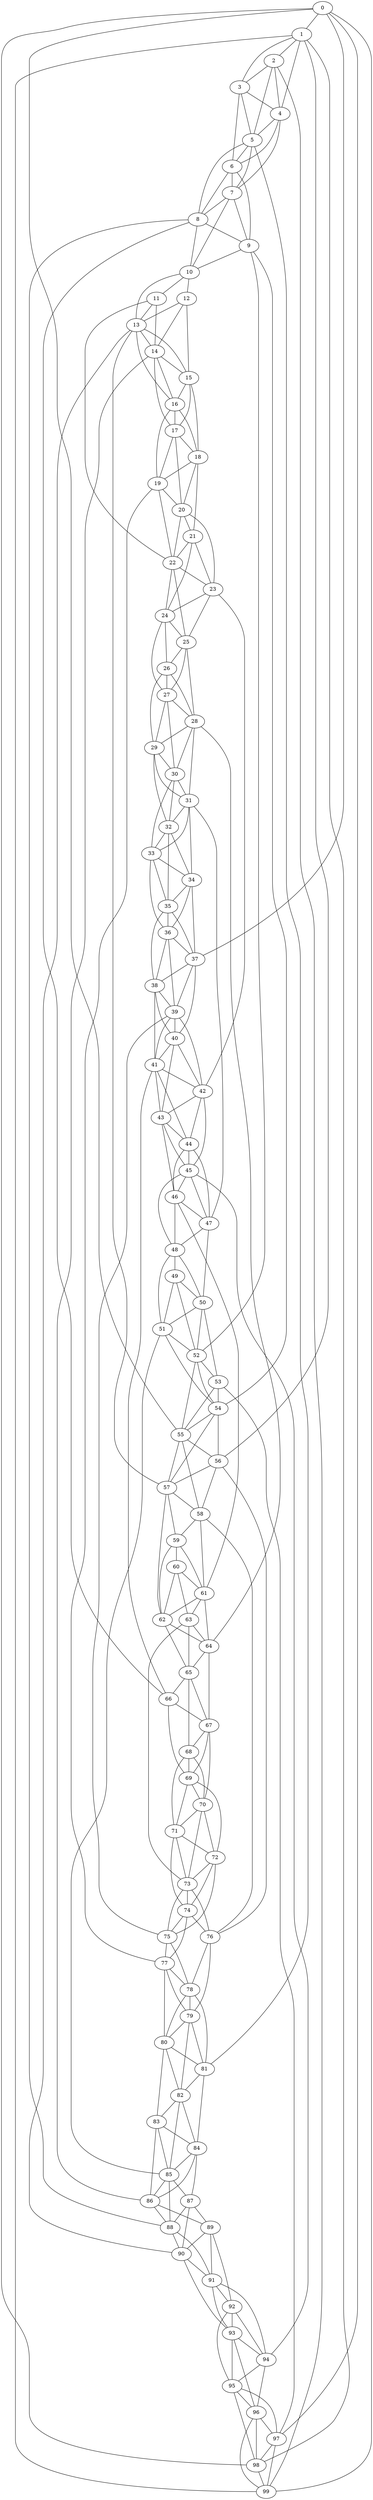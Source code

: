 strict graph "watts_strogatz_graph(100,6,0.1)" {
0;
1;
2;
3;
4;
5;
6;
7;
8;
9;
10;
11;
12;
13;
14;
15;
16;
17;
18;
19;
20;
21;
22;
23;
24;
25;
26;
27;
28;
29;
30;
31;
32;
33;
34;
35;
36;
37;
38;
39;
40;
41;
42;
43;
44;
45;
46;
47;
48;
49;
50;
51;
52;
53;
54;
55;
56;
57;
58;
59;
60;
61;
62;
63;
64;
65;
66;
67;
68;
69;
70;
71;
72;
73;
74;
75;
76;
77;
78;
79;
80;
81;
82;
83;
84;
85;
86;
87;
88;
89;
90;
91;
92;
93;
94;
95;
96;
97;
98;
99;
0 -- 1  [is_available=True, prob="1.0"];
0 -- 37  [is_available=True, prob="1.0"];
0 -- 97  [is_available=True, prob="1.0"];
0 -- 98  [is_available=True, prob="1.0"];
0 -- 99  [is_available=True, prob="1.0"];
0 -- 55  [is_available=True, prob="1.0"];
1 -- 2  [is_available=True, prob="1.0"];
1 -- 99  [is_available=True, prob="0.397629769131"];
1 -- 4  [is_available=True, prob="0.715981504854"];
1 -- 98  [is_available=True, prob="0.315946123156"];
1 -- 3  [is_available=True, prob="0.896056991847"];
1 -- 56  [is_available=True, prob="0.726613929105"];
2 -- 3  [is_available=True, prob="0.4050871522"];
2 -- 4  [is_available=True, prob="0.658511527478"];
2 -- 5  [is_available=True, prob="1.0"];
2 -- 99  [is_available=True, prob="1.0"];
3 -- 4  [is_available=True, prob="1.0"];
3 -- 5  [is_available=True, prob="0.388576547427"];
3 -- 6  [is_available=True, prob="0.586441479677"];
4 -- 5  [is_available=True, prob="1.0"];
4 -- 6  [is_available=True, prob="1.0"];
4 -- 7  [is_available=True, prob="0.804516447608"];
5 -- 6  [is_available=True, prob="0.179222476939"];
5 -- 7  [is_available=True, prob="0.993654679808"];
5 -- 8  [is_available=True, prob="0.848841220612"];
5 -- 81  [is_available=True, prob="1.0"];
6 -- 7  [is_available=True, prob="0.178933346643"];
6 -- 8  [is_available=True, prob="0.716309088256"];
6 -- 9  [is_available=True, prob="0.00679842258366"];
7 -- 8  [is_available=True, prob="0.00967779044209"];
7 -- 9  [is_available=True, prob="0.511399294939"];
7 -- 10  [is_available=True, prob="0.862703577029"];
8 -- 66  [is_available=True, prob="0.688097153904"];
8 -- 9  [is_available=True, prob="1.0"];
8 -- 10  [is_available=True, prob="1.0"];
8 -- 88  [is_available=True, prob="0.736656430037"];
9 -- 10  [is_available=True, prob="1.0"];
9 -- 52  [is_available=True, prob="0.748019419575"];
9 -- 54  [is_available=True, prob="0.870456416956"];
10 -- 11  [is_available=True, prob="0.676274158683"];
10 -- 12  [is_available=True, prob="1.0"];
10 -- 13  [is_available=True, prob="0.850774402822"];
11 -- 13  [is_available=True, prob="0.0466025936472"];
11 -- 14  [is_available=True, prob="0.22712899312"];
11 -- 22  [is_available=True, prob="0.83587892329"];
12 -- 13  [is_available=True, prob="0.0617975724446"];
12 -- 14  [is_available=True, prob="0.047991707142"];
12 -- 15  [is_available=True, prob="0.952961436782"];
13 -- 14  [is_available=True, prob="1.0"];
13 -- 15  [is_available=True, prob="0.903423213058"];
13 -- 16  [is_available=True, prob="0.836878038465"];
13 -- 57  [is_available=True, prob="0.618605064165"];
13 -- 90  [is_available=True, prob="0.5098017801"];
14 -- 15  [is_available=True, prob="0.956189643335"];
14 -- 16  [is_available=True, prob="1.0"];
14 -- 17  [is_available=True, prob="0.756493212925"];
14 -- 86  [is_available=True, prob="1.0"];
15 -- 16  [is_available=True, prob="0.242704243104"];
15 -- 17  [is_available=True, prob="0.344807960915"];
15 -- 18  [is_available=True, prob="0.559823856065"];
16 -- 17  [is_available=True, prob="1.0"];
16 -- 18  [is_available=True, prob="0.386726053939"];
16 -- 19  [is_available=True, prob="0.25159574625"];
17 -- 18  [is_available=True, prob="0.739676319406"];
17 -- 19  [is_available=True, prob="0.100021018132"];
17 -- 20  [is_available=True, prob="0.0707151316036"];
18 -- 19  [is_available=True, prob="1.0"];
18 -- 20  [is_available=True, prob="0.64313104122"];
18 -- 21  [is_available=True, prob="0.0520709049982"];
19 -- 77  [is_available=True, prob="0.463983053357"];
19 -- 20  [is_available=True, prob="0.468850782892"];
19 -- 22  [is_available=True, prob="0.0798658896904"];
20 -- 21  [is_available=True, prob="0.924840085877"];
20 -- 22  [is_available=True, prob="0.357063729254"];
20 -- 23  [is_available=True, prob="0.822803869972"];
21 -- 22  [is_available=True, prob="0.794458618678"];
21 -- 23  [is_available=True, prob="0.827953183338"];
21 -- 24  [is_available=True, prob="1.0"];
22 -- 23  [is_available=True, prob="0.363026152467"];
22 -- 24  [is_available=True, prob="0.312642626145"];
22 -- 25  [is_available=True, prob="1.0"];
23 -- 42  [is_available=True, prob="0.26750686714"];
23 -- 24  [is_available=True, prob="0.83952860913"];
23 -- 25  [is_available=True, prob="0.168133064687"];
24 -- 25  [is_available=True, prob="0.153821757636"];
24 -- 26  [is_available=True, prob="1.0"];
24 -- 27  [is_available=True, prob="0.92252275963"];
25 -- 26  [is_available=True, prob="0.479179748766"];
25 -- 27  [is_available=True, prob="0.448353174893"];
25 -- 28  [is_available=True, prob="0.794610359744"];
26 -- 27  [is_available=True, prob="0.846101720677"];
26 -- 28  [is_available=True, prob="0.088141808147"];
26 -- 29  [is_available=True, prob="0.64899299595"];
27 -- 28  [is_available=True, prob="0.694395744627"];
27 -- 29  [is_available=True, prob="0.24173566469"];
27 -- 30  [is_available=True, prob="0.550540203482"];
28 -- 64  [is_available=True, prob="0.904707508839"];
28 -- 29  [is_available=True, prob="0.00309179959264"];
28 -- 30  [is_available=True, prob="1.0"];
28 -- 31  [is_available=True, prob="1.0"];
29 -- 32  [is_available=True, prob="0.857710475537"];
29 -- 30  [is_available=True, prob="0.98279359018"];
29 -- 31  [is_available=True, prob="0.412638653406"];
30 -- 32  [is_available=True, prob="1.0"];
30 -- 33  [is_available=True, prob="1.0"];
30 -- 31  [is_available=True, prob="0.138546023663"];
31 -- 32  [is_available=True, prob="0.857844933543"];
31 -- 33  [is_available=True, prob="0.931842009551"];
31 -- 34  [is_available=True, prob="1.0"];
31 -- 47  [is_available=True, prob="1.0"];
32 -- 33  [is_available=True, prob="1.0"];
32 -- 34  [is_available=True, prob="1.0"];
32 -- 35  [is_available=True, prob="0.578542490253"];
33 -- 34  [is_available=True, prob="0.897772235345"];
33 -- 35  [is_available=True, prob="0.260124964945"];
33 -- 36  [is_available=True, prob="0.812202009508"];
34 -- 35  [is_available=True, prob="0.077303887537"];
34 -- 36  [is_available=True, prob="0.394105107867"];
34 -- 37  [is_available=True, prob="1.0"];
35 -- 36  [is_available=True, prob="0.488390504859"];
35 -- 37  [is_available=True, prob="0.0474697272274"];
35 -- 38  [is_available=True, prob="0.9780251416"];
36 -- 37  [is_available=True, prob="1.0"];
36 -- 38  [is_available=True, prob="1.0"];
36 -- 39  [is_available=True, prob="0.69257972189"];
37 -- 38  [is_available=True, prob="0.860444827085"];
37 -- 39  [is_available=True, prob="0.834094042233"];
37 -- 40  [is_available=True, prob="1.0"];
38 -- 39  [is_available=True, prob="0.171035023435"];
38 -- 40  [is_available=True, prob="0.746114190698"];
38 -- 41  [is_available=True, prob="0.725639445161"];
39 -- 40  [is_available=True, prob="0.416253811282"];
39 -- 41  [is_available=True, prob="0.952932976799"];
39 -- 42  [is_available=True, prob="0.406515309532"];
39 -- 75  [is_available=True, prob="0.426122264608"];
40 -- 41  [is_available=True, prob="0.415868234824"];
40 -- 42  [is_available=True, prob="0.781289197546"];
40 -- 43  [is_available=True, prob="0.910906621993"];
41 -- 66  [is_available=True, prob="1.0"];
41 -- 42  [is_available=True, prob="0.834454448119"];
41 -- 43  [is_available=True, prob="1.0"];
41 -- 44  [is_available=True, prob="0.368556035326"];
42 -- 43  [is_available=True, prob="1.0"];
42 -- 44  [is_available=True, prob="1.0"];
42 -- 45  [is_available=True, prob="1.0"];
43 -- 44  [is_available=True, prob="1.0"];
43 -- 45  [is_available=True, prob="0.300321701277"];
43 -- 46  [is_available=True, prob="0.124895110223"];
44 -- 45  [is_available=True, prob="0.518778472065"];
44 -- 46  [is_available=True, prob="0.740256384461"];
44 -- 47  [is_available=True, prob="0.996830039526"];
45 -- 46  [is_available=True, prob="1.0"];
45 -- 47  [is_available=True, prob="0.16954463328"];
45 -- 48  [is_available=True, prob="1.0"];
45 -- 94  [is_available=True, prob="1.0"];
46 -- 47  [is_available=True, prob="0.245953347247"];
46 -- 48  [is_available=True, prob="0.0736950185221"];
46 -- 61  [is_available=True, prob="0.0192912743103"];
47 -- 48  [is_available=True, prob="0.829695416227"];
47 -- 50  [is_available=True, prob="0.926648181993"];
48 -- 49  [is_available=True, prob="0.136307605455"];
48 -- 50  [is_available=True, prob="1.0"];
48 -- 51  [is_available=True, prob="0.347949030087"];
49 -- 50  [is_available=True, prob="0.807342120655"];
49 -- 51  [is_available=True, prob="0.545983121509"];
49 -- 52  [is_available=True, prob="0.322187783023"];
50 -- 51  [is_available=True, prob="0.472874763997"];
50 -- 52  [is_available=True, prob="0.755133598378"];
50 -- 53  [is_available=True, prob="1.0"];
51 -- 52  [is_available=True, prob="0.427693895835"];
51 -- 85  [is_available=True, prob="0.089529891204"];
51 -- 54  [is_available=True, prob="1.0"];
52 -- 53  [is_available=True, prob="0.272709520754"];
52 -- 54  [is_available=True, prob="0.0687461148988"];
52 -- 55  [is_available=True, prob="0.995371918394"];
53 -- 97  [is_available=True, prob="0.718514942791"];
53 -- 54  [is_available=True, prob="0.857182090621"];
53 -- 55  [is_available=True, prob="0.601391275348"];
54 -- 55  [is_available=True, prob="0.954355103101"];
54 -- 56  [is_available=True, prob="1.0"];
54 -- 57  [is_available=True, prob="0.180825397552"];
55 -- 56  [is_available=True, prob="1.0"];
55 -- 57  [is_available=True, prob="0.145970560747"];
55 -- 58  [is_available=True, prob="1.0"];
56 -- 76  [is_available=True, prob="0.973086087151"];
56 -- 57  [is_available=True, prob="0.35550476052"];
56 -- 58  [is_available=True, prob="0.20641060128"];
57 -- 58  [is_available=True, prob="1.0"];
57 -- 59  [is_available=True, prob="1.0"];
57 -- 62  [is_available=True, prob="0.49638865703"];
58 -- 76  [is_available=True, prob="1.0"];
58 -- 59  [is_available=True, prob="1.0"];
58 -- 61  [is_available=True, prob="0.239939128924"];
59 -- 60  [is_available=True, prob="0.552487767357"];
59 -- 61  [is_available=True, prob="1.0"];
59 -- 62  [is_available=True, prob="0.260739984591"];
60 -- 61  [is_available=True, prob="0.476402626926"];
60 -- 62  [is_available=True, prob="0.104467385277"];
60 -- 63  [is_available=True, prob="0.360174568733"];
61 -- 64  [is_available=True, prob="0.0207853068144"];
61 -- 62  [is_available=True, prob="1.0"];
61 -- 63  [is_available=True, prob="0.260367469917"];
62 -- 64  [is_available=True, prob="0.0744916638931"];
62 -- 65  [is_available=True, prob="0.671623863952"];
63 -- 64  [is_available=True, prob="0.0339095699103"];
63 -- 65  [is_available=True, prob="0.868753353376"];
63 -- 73  [is_available=True, prob="0.15106320173"];
64 -- 65  [is_available=True, prob="0.74050138796"];
64 -- 67  [is_available=True, prob="0.262599830493"];
65 -- 66  [is_available=True, prob="0.741306125718"];
65 -- 67  [is_available=True, prob="1.0"];
65 -- 68  [is_available=True, prob="1.0"];
66 -- 67  [is_available=True, prob="1.0"];
66 -- 69  [is_available=True, prob="0.649799833671"];
67 -- 68  [is_available=True, prob="0.531034454405"];
67 -- 69  [is_available=True, prob="0.209491331365"];
67 -- 70  [is_available=True, prob="0.631118855635"];
68 -- 69  [is_available=True, prob="0.140217231212"];
68 -- 70  [is_available=True, prob="0.630787357798"];
68 -- 71  [is_available=True, prob="0.459937171926"];
69 -- 70  [is_available=True, prob="1.0"];
69 -- 71  [is_available=True, prob="0.818519862206"];
69 -- 72  [is_available=True, prob="0.597792017729"];
70 -- 71  [is_available=True, prob="0.107708994825"];
70 -- 72  [is_available=True, prob="0.425360810423"];
70 -- 73  [is_available=True, prob="1.0"];
71 -- 72  [is_available=True, prob="0.0594403729718"];
71 -- 73  [is_available=True, prob="0.252787768887"];
71 -- 74  [is_available=True, prob="0.143361235502"];
72 -- 73  [is_available=True, prob="0.270376925004"];
72 -- 74  [is_available=True, prob="1.0"];
72 -- 75  [is_available=True, prob="1.0"];
73 -- 74  [is_available=True, prob="0.998543643298"];
73 -- 75  [is_available=True, prob="0.0552528085515"];
73 -- 76  [is_available=True, prob="0.185479199201"];
74 -- 75  [is_available=True, prob="0.368028198072"];
74 -- 76  [is_available=True, prob="1.0"];
74 -- 77  [is_available=True, prob="0.659753675747"];
75 -- 77  [is_available=True, prob="1.0"];
75 -- 78  [is_available=True, prob="0.145086201444"];
76 -- 78  [is_available=True, prob="0.779341521169"];
76 -- 79  [is_available=True, prob="1.0"];
77 -- 78  [is_available=True, prob="0.930070186157"];
77 -- 79  [is_available=True, prob="0.302972714071"];
77 -- 80  [is_available=True, prob="0.674423407989"];
78 -- 79  [is_available=True, prob="0.0261706367156"];
78 -- 80  [is_available=True, prob="1.0"];
78 -- 81  [is_available=True, prob="0.496766962079"];
79 -- 80  [is_available=True, prob="0.77855301948"];
79 -- 81  [is_available=True, prob="1.0"];
79 -- 82  [is_available=True, prob="1.0"];
80 -- 81  [is_available=True, prob="1.0"];
80 -- 82  [is_available=True, prob="0.920361312953"];
80 -- 83  [is_available=True, prob="0.310820131028"];
81 -- 82  [is_available=True, prob="0.556996972526"];
81 -- 84  [is_available=True, prob="0.394146314093"];
82 -- 83  [is_available=True, prob="0.733366292256"];
82 -- 84  [is_available=True, prob="0.962709080768"];
82 -- 85  [is_available=True, prob="1.0"];
83 -- 84  [is_available=True, prob="0.103606384963"];
83 -- 85  [is_available=True, prob="0.97961846247"];
83 -- 86  [is_available=True, prob="0.973140694609"];
84 -- 85  [is_available=True, prob="1.0"];
84 -- 86  [is_available=True, prob="0.445720858478"];
84 -- 87  [is_available=True, prob="0.956456884821"];
85 -- 86  [is_available=True, prob="0.843808200797"];
85 -- 87  [is_available=True, prob="0.844910159029"];
85 -- 88  [is_available=True, prob="1.0"];
86 -- 88  [is_available=True, prob="0.0071965433309"];
86 -- 89  [is_available=True, prob="0.859350407102"];
87 -- 88  [is_available=True, prob="1.0"];
87 -- 89  [is_available=True, prob="0.896990374125"];
87 -- 90  [is_available=True, prob="0.791776960382"];
88 -- 90  [is_available=True, prob="1.0"];
88 -- 91  [is_available=True, prob="0.91385829622"];
89 -- 90  [is_available=True, prob="1.0"];
89 -- 91  [is_available=True, prob="0.861752956817"];
89 -- 92  [is_available=True, prob="0.525781380484"];
90 -- 91  [is_available=True, prob="1.0"];
90 -- 93  [is_available=True, prob="1.0"];
91 -- 92  [is_available=True, prob="1.0"];
91 -- 93  [is_available=True, prob="0.215927802586"];
91 -- 94  [is_available=True, prob="0.798981902796"];
92 -- 93  [is_available=True, prob="0.577601774471"];
92 -- 94  [is_available=True, prob="0.0474492496575"];
92 -- 95  [is_available=True, prob="0.379701695896"];
93 -- 96  [is_available=True, prob="0.139351072943"];
93 -- 94  [is_available=True, prob="0.969905278493"];
93 -- 95  [is_available=True, prob="0.644043302993"];
94 -- 96  [is_available=True, prob="1.0"];
94 -- 95  [is_available=True, prob="0.495497562363"];
95 -- 96  [is_available=True, prob="0.925104237819"];
95 -- 97  [is_available=True, prob="0.785542241741"];
95 -- 98  [is_available=True, prob="0.730837928649"];
96 -- 97  [is_available=True, prob="1.0"];
96 -- 98  [is_available=True, prob="0.354030130797"];
96 -- 99  [is_available=True, prob="0.885712466457"];
97 -- 98  [is_available=True, prob="0.846771266144"];
97 -- 99  [is_available=True, prob="0.482539790655"];
98 -- 99  [is_available=True, prob="1.0"];
}
